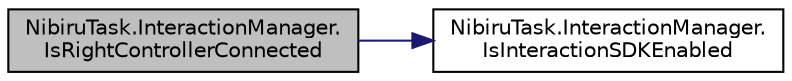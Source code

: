 digraph "NibiruTask.InteractionManager.IsRightControllerConnected"
{
 // LATEX_PDF_SIZE
  edge [fontname="Helvetica",fontsize="10",labelfontname="Helvetica",labelfontsize="10"];
  node [fontname="Helvetica",fontsize="10",shape=record];
  rankdir="LR";
  Node1 [label="NibiruTask.InteractionManager.\lIsRightControllerConnected",height=0.2,width=0.4,color="black", fillcolor="grey75", style="filled", fontcolor="black",tooltip="Is right controller connected"];
  Node1 -> Node2 [color="midnightblue",fontsize="10",style="solid",fontname="Helvetica"];
  Node2 [label="NibiruTask.InteractionManager.\lIsInteractionSDKEnabled",height=0.2,width=0.4,color="black", fillcolor="white", style="filled",URL="$class_nibiru_task_1_1_interaction_manager.html#a61a8fa60d8bb4e22e58eeed842861d0f",tooltip="Is interaction sdk enabled"];
}

